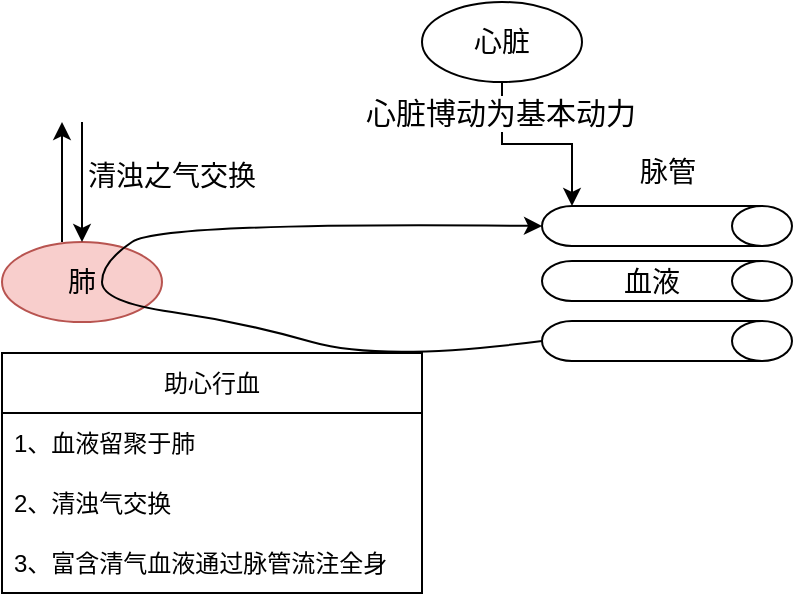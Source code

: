 <mxfile version="23.1.6" type="github">
  <diagram name="第 1 页" id="1hLsykektizqz7VEqxnx">
    <mxGraphModel dx="1050" dy="557" grid="1" gridSize="10" guides="1" tooltips="1" connect="1" arrows="1" fold="1" page="1" pageScale="1" pageWidth="827" pageHeight="1169" math="0" shadow="0">
      <root>
        <mxCell id="0" />
        <mxCell id="1" parent="0" />
        <mxCell id="qwoRVTNMz4L9As0gr5nr-1" value="肺" style="ellipse;whiteSpace=wrap;html=1;fontSize=14;fillColor=#f8cecc;strokeColor=#b85450;" vertex="1" parent="1">
          <mxGeometry x="120" y="160" width="80" height="40" as="geometry" />
        </mxCell>
        <mxCell id="qwoRVTNMz4L9As0gr5nr-5" value="" style="group" vertex="1" connectable="0" parent="1">
          <mxGeometry x="390" y="142" width="125" height="77.5" as="geometry" />
        </mxCell>
        <mxCell id="qwoRVTNMz4L9As0gr5nr-2" value="" style="shape=cylinder3;whiteSpace=wrap;html=1;boundedLbl=1;backgroundOutline=1;size=15;rotation=90;" vertex="1" parent="qwoRVTNMz4L9As0gr5nr-5">
          <mxGeometry x="52.5" y="-52.5" width="20" height="125" as="geometry" />
        </mxCell>
        <mxCell id="qwoRVTNMz4L9As0gr5nr-3" value="" style="shape=cylinder3;whiteSpace=wrap;html=1;boundedLbl=1;backgroundOutline=1;size=15;rotation=90;" vertex="1" parent="qwoRVTNMz4L9As0gr5nr-5">
          <mxGeometry x="52.5" y="-25" width="20" height="125" as="geometry" />
        </mxCell>
        <mxCell id="qwoRVTNMz4L9As0gr5nr-4" value="" style="shape=cylinder3;whiteSpace=wrap;html=1;boundedLbl=1;backgroundOutline=1;size=15;rotation=90;" vertex="1" parent="qwoRVTNMz4L9As0gr5nr-5">
          <mxGeometry x="52.5" y="5" width="20" height="125" as="geometry" />
        </mxCell>
        <mxCell id="qwoRVTNMz4L9As0gr5nr-13" value="血液" style="text;html=1;align=center;verticalAlign=middle;whiteSpace=wrap;rounded=0;fontSize=14;" vertex="1" parent="qwoRVTNMz4L9As0gr5nr-5">
          <mxGeometry x="25" y="23" width="60" height="30" as="geometry" />
        </mxCell>
        <mxCell id="qwoRVTNMz4L9As0gr5nr-12" value="" style="curved=1;endArrow=classic;html=1;rounded=0;entryX=0.5;entryY=1;entryDx=0;entryDy=0;entryPerimeter=0;exitX=0.5;exitY=1;exitDx=0;exitDy=0;exitPerimeter=0;" edge="1" parent="qwoRVTNMz4L9As0gr5nr-5" source="qwoRVTNMz4L9As0gr5nr-4" target="qwoRVTNMz4L9As0gr5nr-2">
          <mxGeometry width="50" height="50" relative="1" as="geometry">
            <mxPoint x="-85" y="68" as="sourcePoint" />
            <mxPoint x="-250" y="118" as="targetPoint" />
            <Array as="points">
              <mxPoint x="-80" y="78" />
              <mxPoint x="-150" y="58" />
              <mxPoint x="-220" y="48" />
              <mxPoint x="-220" y="28" />
              <mxPoint x="-190" y="8" />
            </Array>
          </mxGeometry>
        </mxCell>
        <mxCell id="qwoRVTNMz4L9As0gr5nr-7" value="脉管" style="text;html=1;align=center;verticalAlign=middle;whiteSpace=wrap;rounded=0;fontSize=14;" vertex="1" parent="1">
          <mxGeometry x="422.5" y="110" width="60" height="30" as="geometry" />
        </mxCell>
        <mxCell id="qwoRVTNMz4L9As0gr5nr-8" value="" style="endArrow=classic;html=1;rounded=0;" edge="1" parent="1">
          <mxGeometry width="50" height="50" relative="1" as="geometry">
            <mxPoint x="150" y="160" as="sourcePoint" />
            <mxPoint x="150" y="100" as="targetPoint" />
          </mxGeometry>
        </mxCell>
        <mxCell id="qwoRVTNMz4L9As0gr5nr-9" value="" style="endArrow=classic;html=1;rounded=0;" edge="1" parent="1" target="qwoRVTNMz4L9As0gr5nr-1">
          <mxGeometry width="50" height="50" relative="1" as="geometry">
            <mxPoint x="160" y="100" as="sourcePoint" />
            <mxPoint x="220" y="70" as="targetPoint" />
          </mxGeometry>
        </mxCell>
        <mxCell id="qwoRVTNMz4L9As0gr5nr-10" value="清浊之气交换" style="text;html=1;align=center;verticalAlign=middle;whiteSpace=wrap;rounded=0;fontSize=14;" vertex="1" parent="1">
          <mxGeometry x="160" y="112" width="90" height="30" as="geometry" />
        </mxCell>
        <mxCell id="qwoRVTNMz4L9As0gr5nr-18" value="助心行血" style="swimlane;fontStyle=0;childLayout=stackLayout;horizontal=1;startSize=30;horizontalStack=0;resizeParent=1;resizeParentMax=0;resizeLast=0;collapsible=1;marginBottom=0;whiteSpace=wrap;html=1;" vertex="1" parent="1">
          <mxGeometry x="120" y="215.5" width="210" height="120" as="geometry" />
        </mxCell>
        <mxCell id="qwoRVTNMz4L9As0gr5nr-19" value="1、血液留聚于肺" style="text;strokeColor=none;fillColor=none;align=left;verticalAlign=middle;spacingLeft=4;spacingRight=4;overflow=hidden;points=[[0,0.5],[1,0.5]];portConstraint=eastwest;rotatable=0;whiteSpace=wrap;html=1;" vertex="1" parent="qwoRVTNMz4L9As0gr5nr-18">
          <mxGeometry y="30" width="210" height="30" as="geometry" />
        </mxCell>
        <mxCell id="qwoRVTNMz4L9As0gr5nr-20" value="2、清浊气交换" style="text;strokeColor=none;fillColor=none;align=left;verticalAlign=middle;spacingLeft=4;spacingRight=4;overflow=hidden;points=[[0,0.5],[1,0.5]];portConstraint=eastwest;rotatable=0;whiteSpace=wrap;html=1;" vertex="1" parent="qwoRVTNMz4L9As0gr5nr-18">
          <mxGeometry y="60" width="210" height="30" as="geometry" />
        </mxCell>
        <mxCell id="qwoRVTNMz4L9As0gr5nr-21" value="3、富含清气血液通过脉管流注全身" style="text;strokeColor=none;fillColor=none;align=left;verticalAlign=middle;spacingLeft=4;spacingRight=4;overflow=hidden;points=[[0,0.5],[1,0.5]];portConstraint=eastwest;rotatable=0;whiteSpace=wrap;html=1;" vertex="1" parent="qwoRVTNMz4L9As0gr5nr-18">
          <mxGeometry y="90" width="210" height="30" as="geometry" />
        </mxCell>
        <mxCell id="qwoRVTNMz4L9As0gr5nr-22" value="心脏" style="ellipse;whiteSpace=wrap;html=1;fontSize=14;" vertex="1" parent="1">
          <mxGeometry x="330" y="40" width="80" height="40" as="geometry" />
        </mxCell>
        <mxCell id="qwoRVTNMz4L9As0gr5nr-23" style="edgeStyle=orthogonalEdgeStyle;rounded=0;orthogonalLoop=1;jettySize=auto;html=1;exitX=0.5;exitY=1;exitDx=0;exitDy=0;entryX=0;entryY=1;entryDx=0;entryDy=-15;entryPerimeter=0;" edge="1" parent="1" source="qwoRVTNMz4L9As0gr5nr-22" target="qwoRVTNMz4L9As0gr5nr-2">
          <mxGeometry relative="1" as="geometry" />
        </mxCell>
        <mxCell id="qwoRVTNMz4L9As0gr5nr-24" value="心脏博动为基本动力" style="edgeLabel;html=1;align=center;verticalAlign=middle;resizable=0;points=[];fontSize=15;" vertex="1" connectable="0" parent="qwoRVTNMz4L9As0gr5nr-23">
          <mxGeometry x="-0.696" y="-1" relative="1" as="geometry">
            <mxPoint as="offset" />
          </mxGeometry>
        </mxCell>
      </root>
    </mxGraphModel>
  </diagram>
</mxfile>
